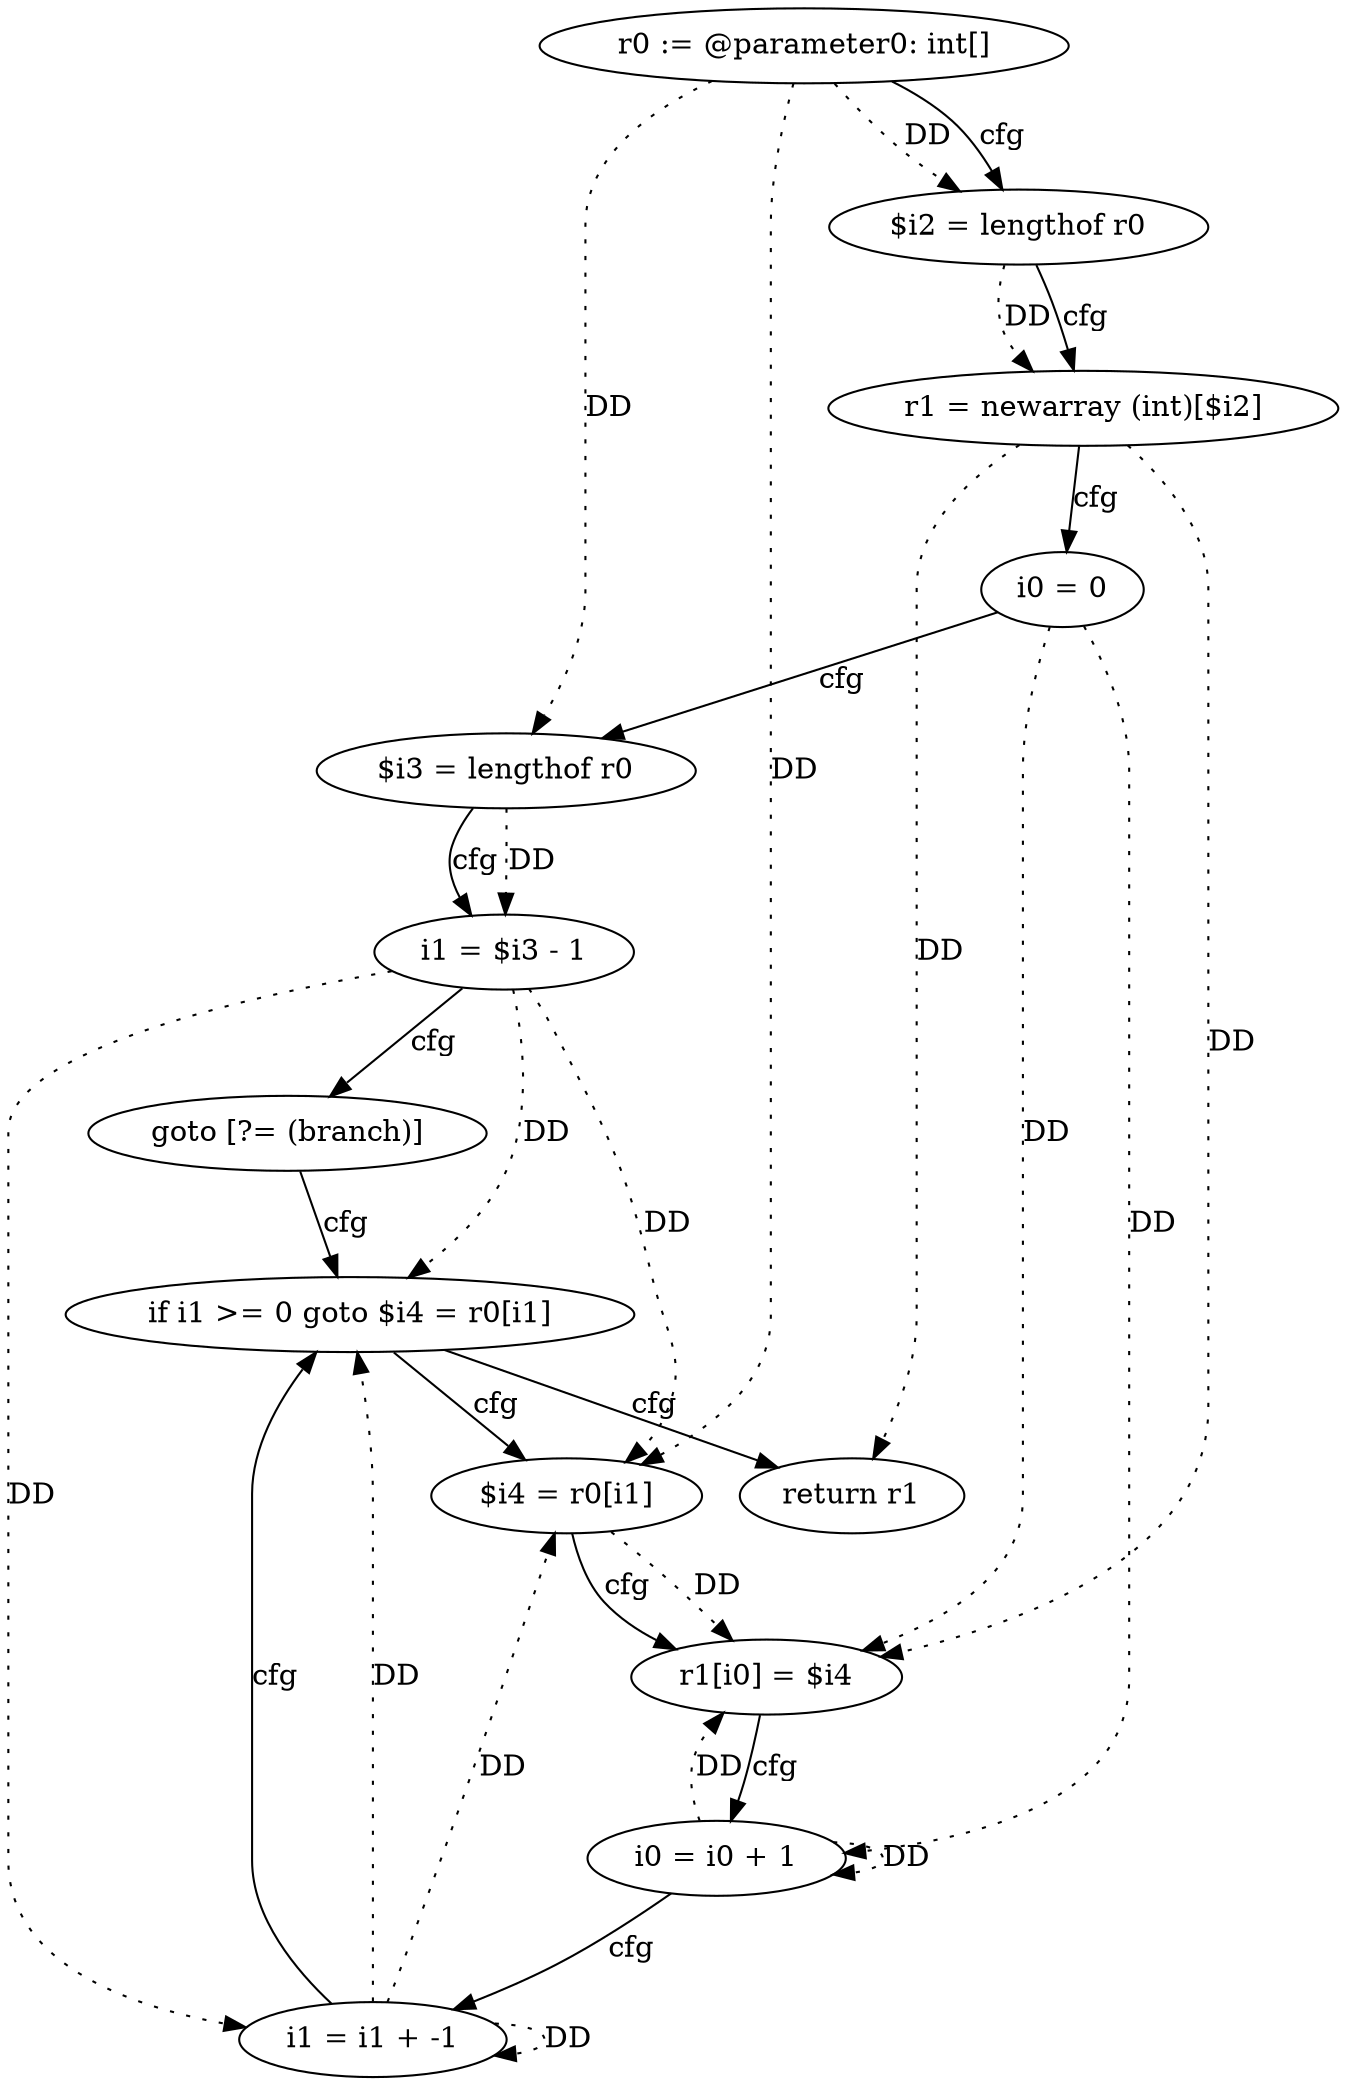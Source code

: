 digraph "reverse" {
    "0" [label="r0 := @parameter0: int[]",];
    "1" [label="$i2 = lengthof r0",];
    "2" [label="r1 = newarray (int)[$i2]",];
    "3" [label="i0 = 0",];
    "4" [label="$i3 = lengthof r0",];
    "5" [label="i1 = $i3 - 1",];
    "6" [label="goto [?= (branch)]",];
    "7" [label="$i4 = r0[i1]",];
    "8" [label="r1[i0] = $i4",];
    "9" [label="i0 = i0 + 1",];
    "10" [label="i1 = i1 + -1",];
    "11" [label="if i1 >= 0 goto $i4 = r0[i1]",];
    "12" [label="return r1",];
    "0"->"1" [label="DD",style=dotted,];
    "0"->"4" [label="DD",style=dotted,];
    "0"->"7" [label="DD",style=dotted,];
    "1"->"2" [label="DD",style=dotted,];
    "2"->"8" [label="DD",style=dotted,];
    "2"->"12" [label="DD",style=dotted,];
    "3"->"8" [label="DD",style=dotted,];
    "3"->"9" [label="DD",style=dotted,];
    "4"->"5" [label="DD",style=dotted,];
    "5"->"7" [label="DD",style=dotted,];
    "5"->"10" [label="DD",style=dotted,];
    "5"->"11" [label="DD",style=dotted,];
    "7"->"8" [label="DD",style=dotted,];
    "9"->"8" [label="DD",style=dotted,];
    "9"->"9" [label="DD",style=dotted,];
    "10"->"7" [label="DD",style=dotted,];
    "10"->"10" [label="DD",style=dotted,];
    "10"->"11" [label="DD",style=dotted,];
    "0"->"1" [label="cfg",];
    "1"->"2" [label="cfg",];
    "2"->"3" [label="cfg",];
    "3"->"4" [label="cfg",];
    "4"->"5" [label="cfg",];
    "5"->"6" [label="cfg",];
    "6"->"11" [label="cfg",];
    "7"->"8" [label="cfg",];
    "8"->"9" [label="cfg",];
    "9"->"10" [label="cfg",];
    "10"->"11" [label="cfg",];
    "11"->"12" [label="cfg",];
    "11"->"7" [label="cfg",];
}
